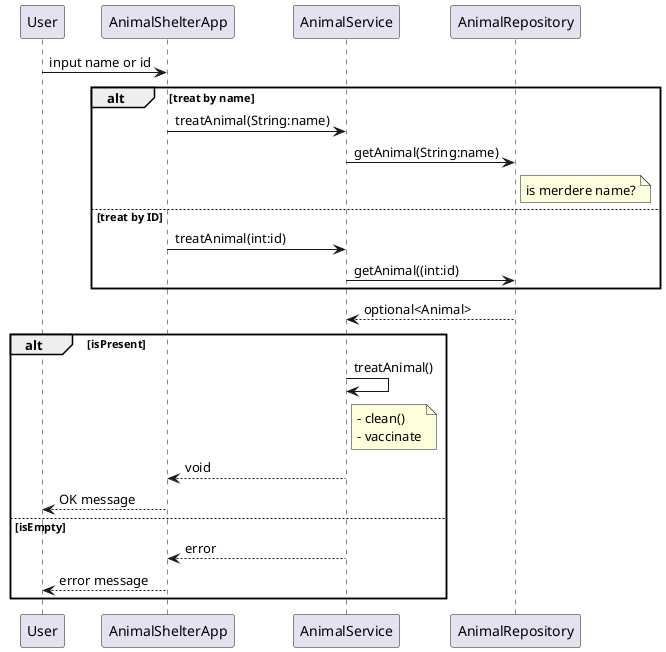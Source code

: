 @startuml
User -> AnimalShelterApp : input name or id

alt treat by name
AnimalShelterApp -> AnimalService : treatAnimal(String:name)
AnimalService -> AnimalRepository : getAnimal(String:name)
note right of AnimalRepository : is merdere name?

else treat by ID
AnimalShelterApp -> AnimalService : treatAnimal(int:id)
AnimalService -> AnimalRepository : getAnimal((int:id)

end

AnimalService <--AnimalRepository : optional<Animal>

alt isPresent
AnimalService -> AnimalService : treatAnimal()
note right of AnimalService : - clean()\n- vaccinate
AnimalShelterApp <-- AnimalService : void
User <-- AnimalShelterApp : OK message

else isEmpty
AnimalShelterApp <-- AnimalService : error
User <-- AnimalShelterApp : error message
end
@enduml